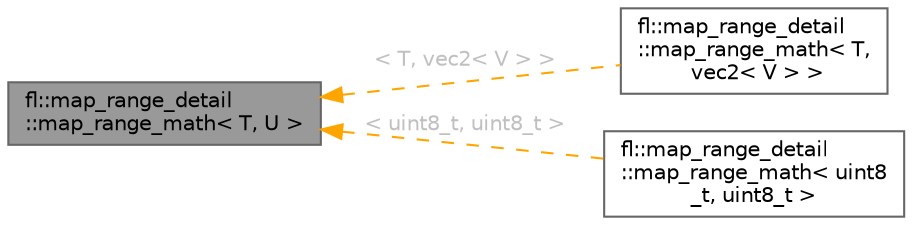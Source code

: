 digraph "fl::map_range_detail::map_range_math&lt; T, U &gt;"
{
 // INTERACTIVE_SVG=YES
 // LATEX_PDF_SIZE
  bgcolor="transparent";
  edge [fontname=Helvetica,fontsize=10,labelfontname=Helvetica,labelfontsize=10];
  node [fontname=Helvetica,fontsize=10,shape=box,height=0.2,width=0.4];
  rankdir="LR";
  Node1 [id="Node000001",label="fl::map_range_detail\l::map_range_math\< T, U \>",height=0.2,width=0.4,color="gray40", fillcolor="grey60", style="filled", fontcolor="black",tooltip=" "];
  Node1 -> Node2 [id="edge1_Node000001_Node000002",dir="back",color="orange",style="dashed",tooltip=" ",label=" \< T, vec2\< V \> \>",fontcolor="grey" ];
  Node2 [id="Node000002",label="fl::map_range_detail\l::map_range_math\< T,\l vec2\< V \> \>",height=0.2,width=0.4,color="gray40", fillcolor="white", style="filled",URL="$d9/d78/structfl_1_1map__range__detail_1_1map__range__math_3_01_t_00_01vec2_3_01_v_01_4_01_4.html",tooltip=" "];
  Node1 -> Node3 [id="edge2_Node000001_Node000003",dir="back",color="orange",style="dashed",tooltip=" ",label=" \< uint8_t, uint8_t \>",fontcolor="grey" ];
  Node3 [id="Node000003",label="fl::map_range_detail\l::map_range_math\< uint8\l_t, uint8_t \>",height=0.2,width=0.4,color="gray40", fillcolor="white", style="filled",URL="$dd/d93/structfl_1_1map__range__detail_1_1map__range__math_3_01uint8__t_00_01uint8__t_01_4.html",tooltip=" "];
}
